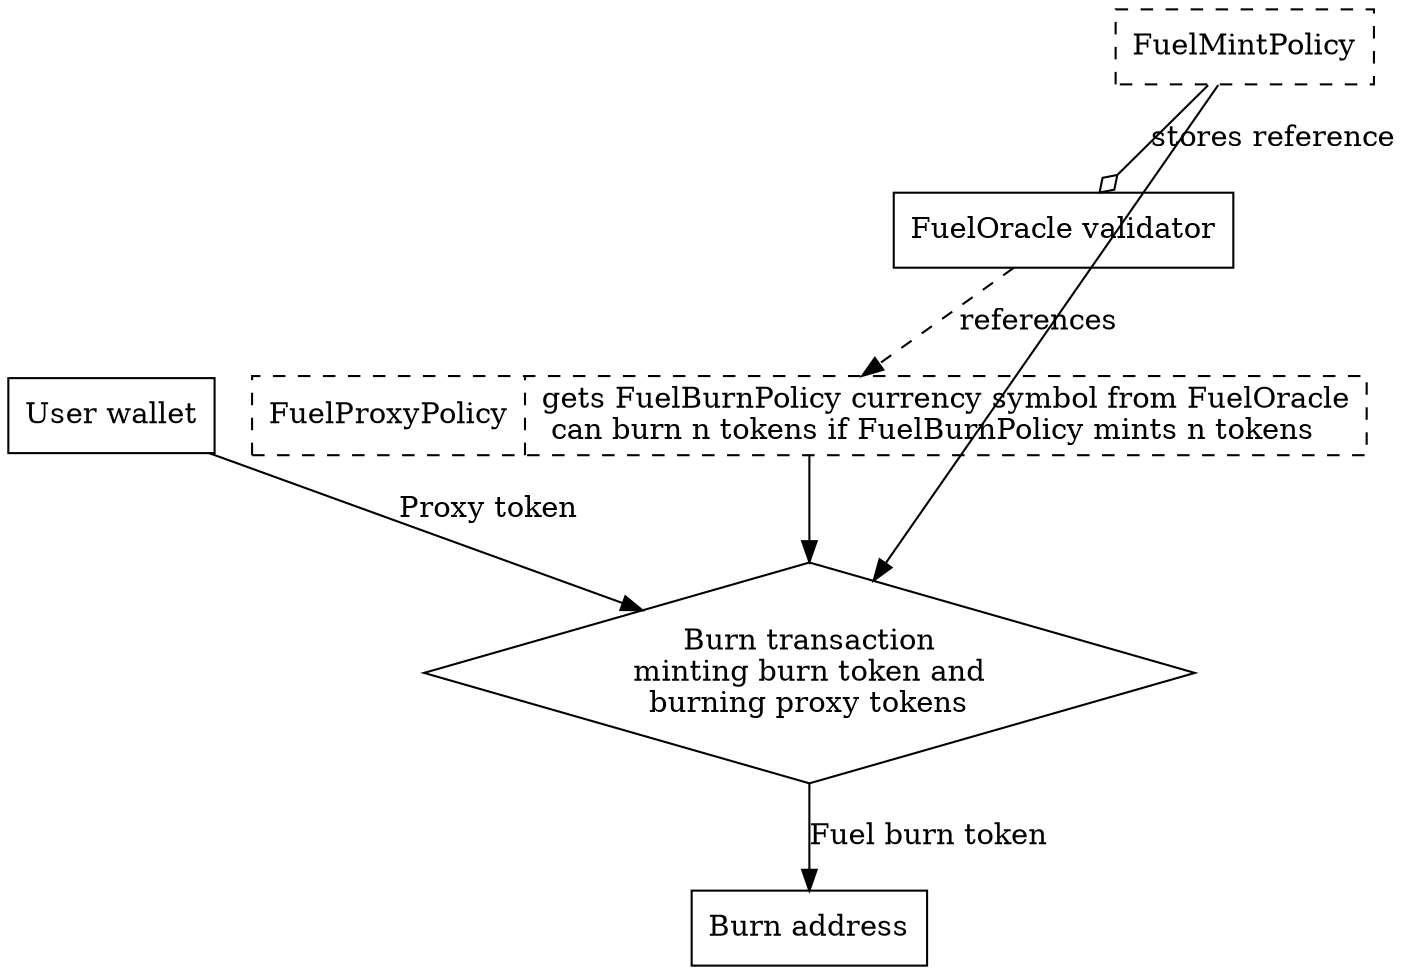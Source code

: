 strict digraph {
  node [shape=record]
  splines=false

  wallet [label = "User wallet"]

  burnAddress [label = "Burn address"]

  fuelOracle [label = "FuelOracle validator"]

  fuelProxy [style = dashed, label =
    "FuelProxyPolicy |
      gets FuelBurnPolicy currency symbol from FuelOracle\l
      can burn n tokens if FuelBurnPolicy mints n tokens\l
    "]

  fuelMintPolicy [style = dashed, label =
    "FuelMintPolicy"
  ]

  tx [shape = diamond, label = "Burn transaction\nminting burn token and\nburning proxy tokens" ]

  fuelOracle -> fuelProxy [style = dashed, label = "references"]
  fuelMintPolicy -> fuelOracle [arrowhead = ediamond, label = "stores reference"]

  fuelMintPolicy -> tx
  fuelProxy -> tx

  wallet -> tx [label="Proxy token"]
  tx -> burnAddress [label="Fuel burn token"]

}
